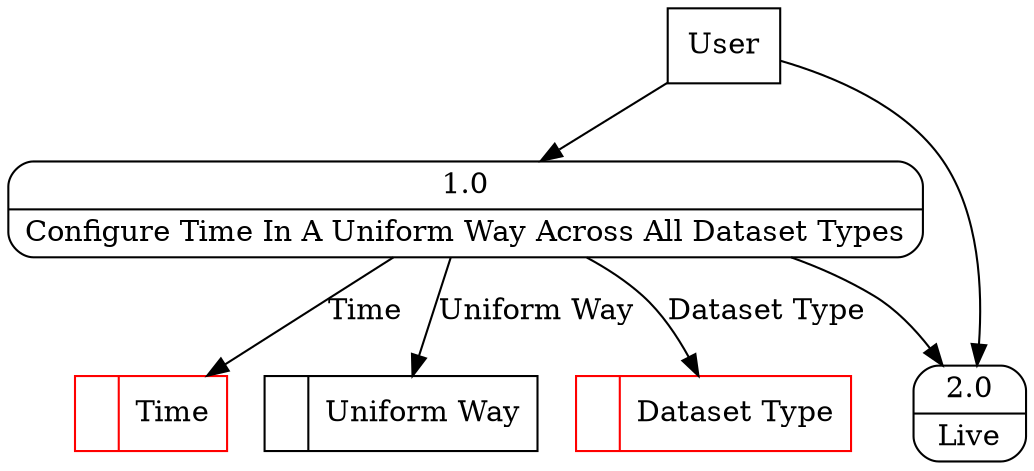 digraph dfd2{ 
node[shape=record]
200 [label="<f0>  |<f1> Time " color=red];
201 [label="<f0>  |<f1> Uniform Way " ];
202 [label="<f0>  |<f1> Dataset Type " color=red];
203 [label="User" shape=box];
204 [label="{<f0> 1.0|<f1> Configure Time In A Uniform Way Across All Dataset Types }" shape=Mrecord];
205 [label="{<f0> 2.0|<f1> Live }" shape=Mrecord];
203 -> 204
203 -> 205
204 -> 205
204 -> 200 [label="Time"]
204 -> 201 [label="Uniform Way"]
204 -> 202 [label="Dataset Type"]
}